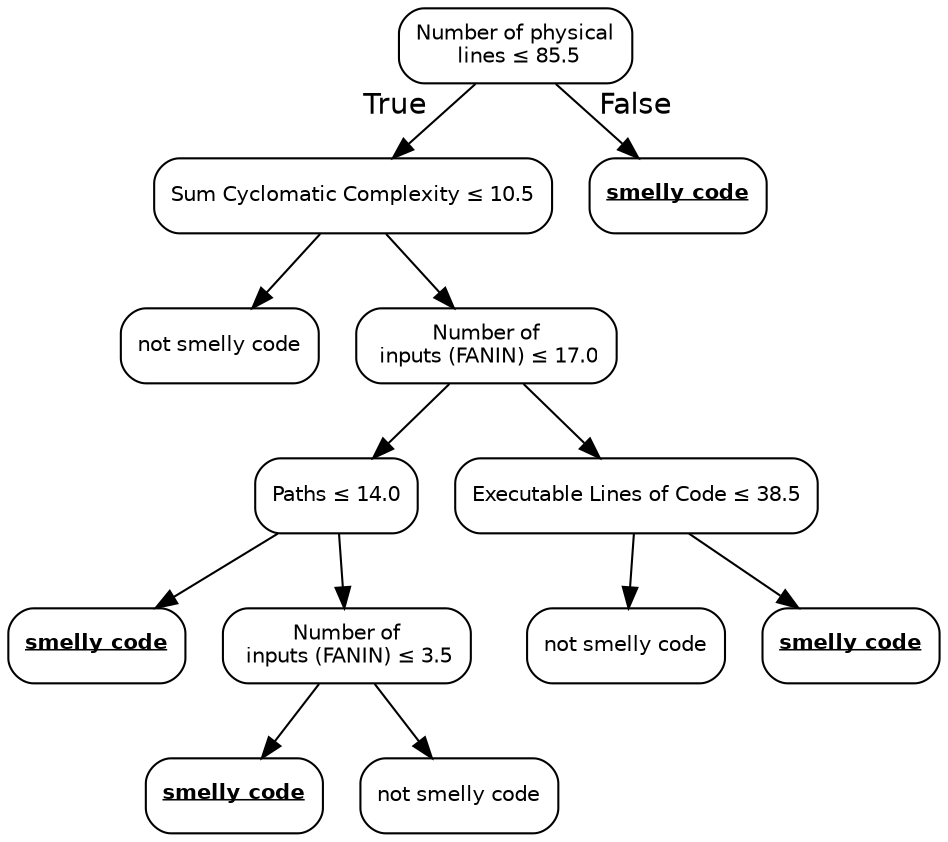 digraph Tree {
node [color="black", fontname=helvetica, shape=box, style="rounded", width=0.5, fontsize=10];
edge [fontname=helvetica];
0 [label=<Number of physical<br/> lines &le; 85.5>];
1 [label=<Sum Cyclomatic Complexity &le; 10.5>];
0 -> 1  [headlabel="True", labelangle=45, labeldistance="2.5"];
3 [label=<not smelly code>];
1 -> 3;
4 [label=<Number of<br/> inputs (FANIN) &le; 17.0>];
1 -> 4;
5 [label=<Paths &le; 14.0>];
4 -> 5;
9 [label=<<u><b>smelly code</b></u>>];
5 -> 9;
10 [label=<Number of<br/> inputs (FANIN) &le; 3.5>];
5 -> 10;
11 [label=<<u><b>smelly code</b></u>>];
10 -> 11;
12 [label=<not smelly code>];
10 -> 12;
6 [label=<Executable Lines of Code &le; 38.5>];
4 -> 6;
7 [label=<not smelly code>];
6 -> 7;
8 [label=<<u><b>smelly code</b></u>>];
6 -> 8;
2 [label=<<u><b>smelly code</b></u>>];
0 -> 2  [headlabel="False", labelangle="-45", labeldistance="2.5"];
}

